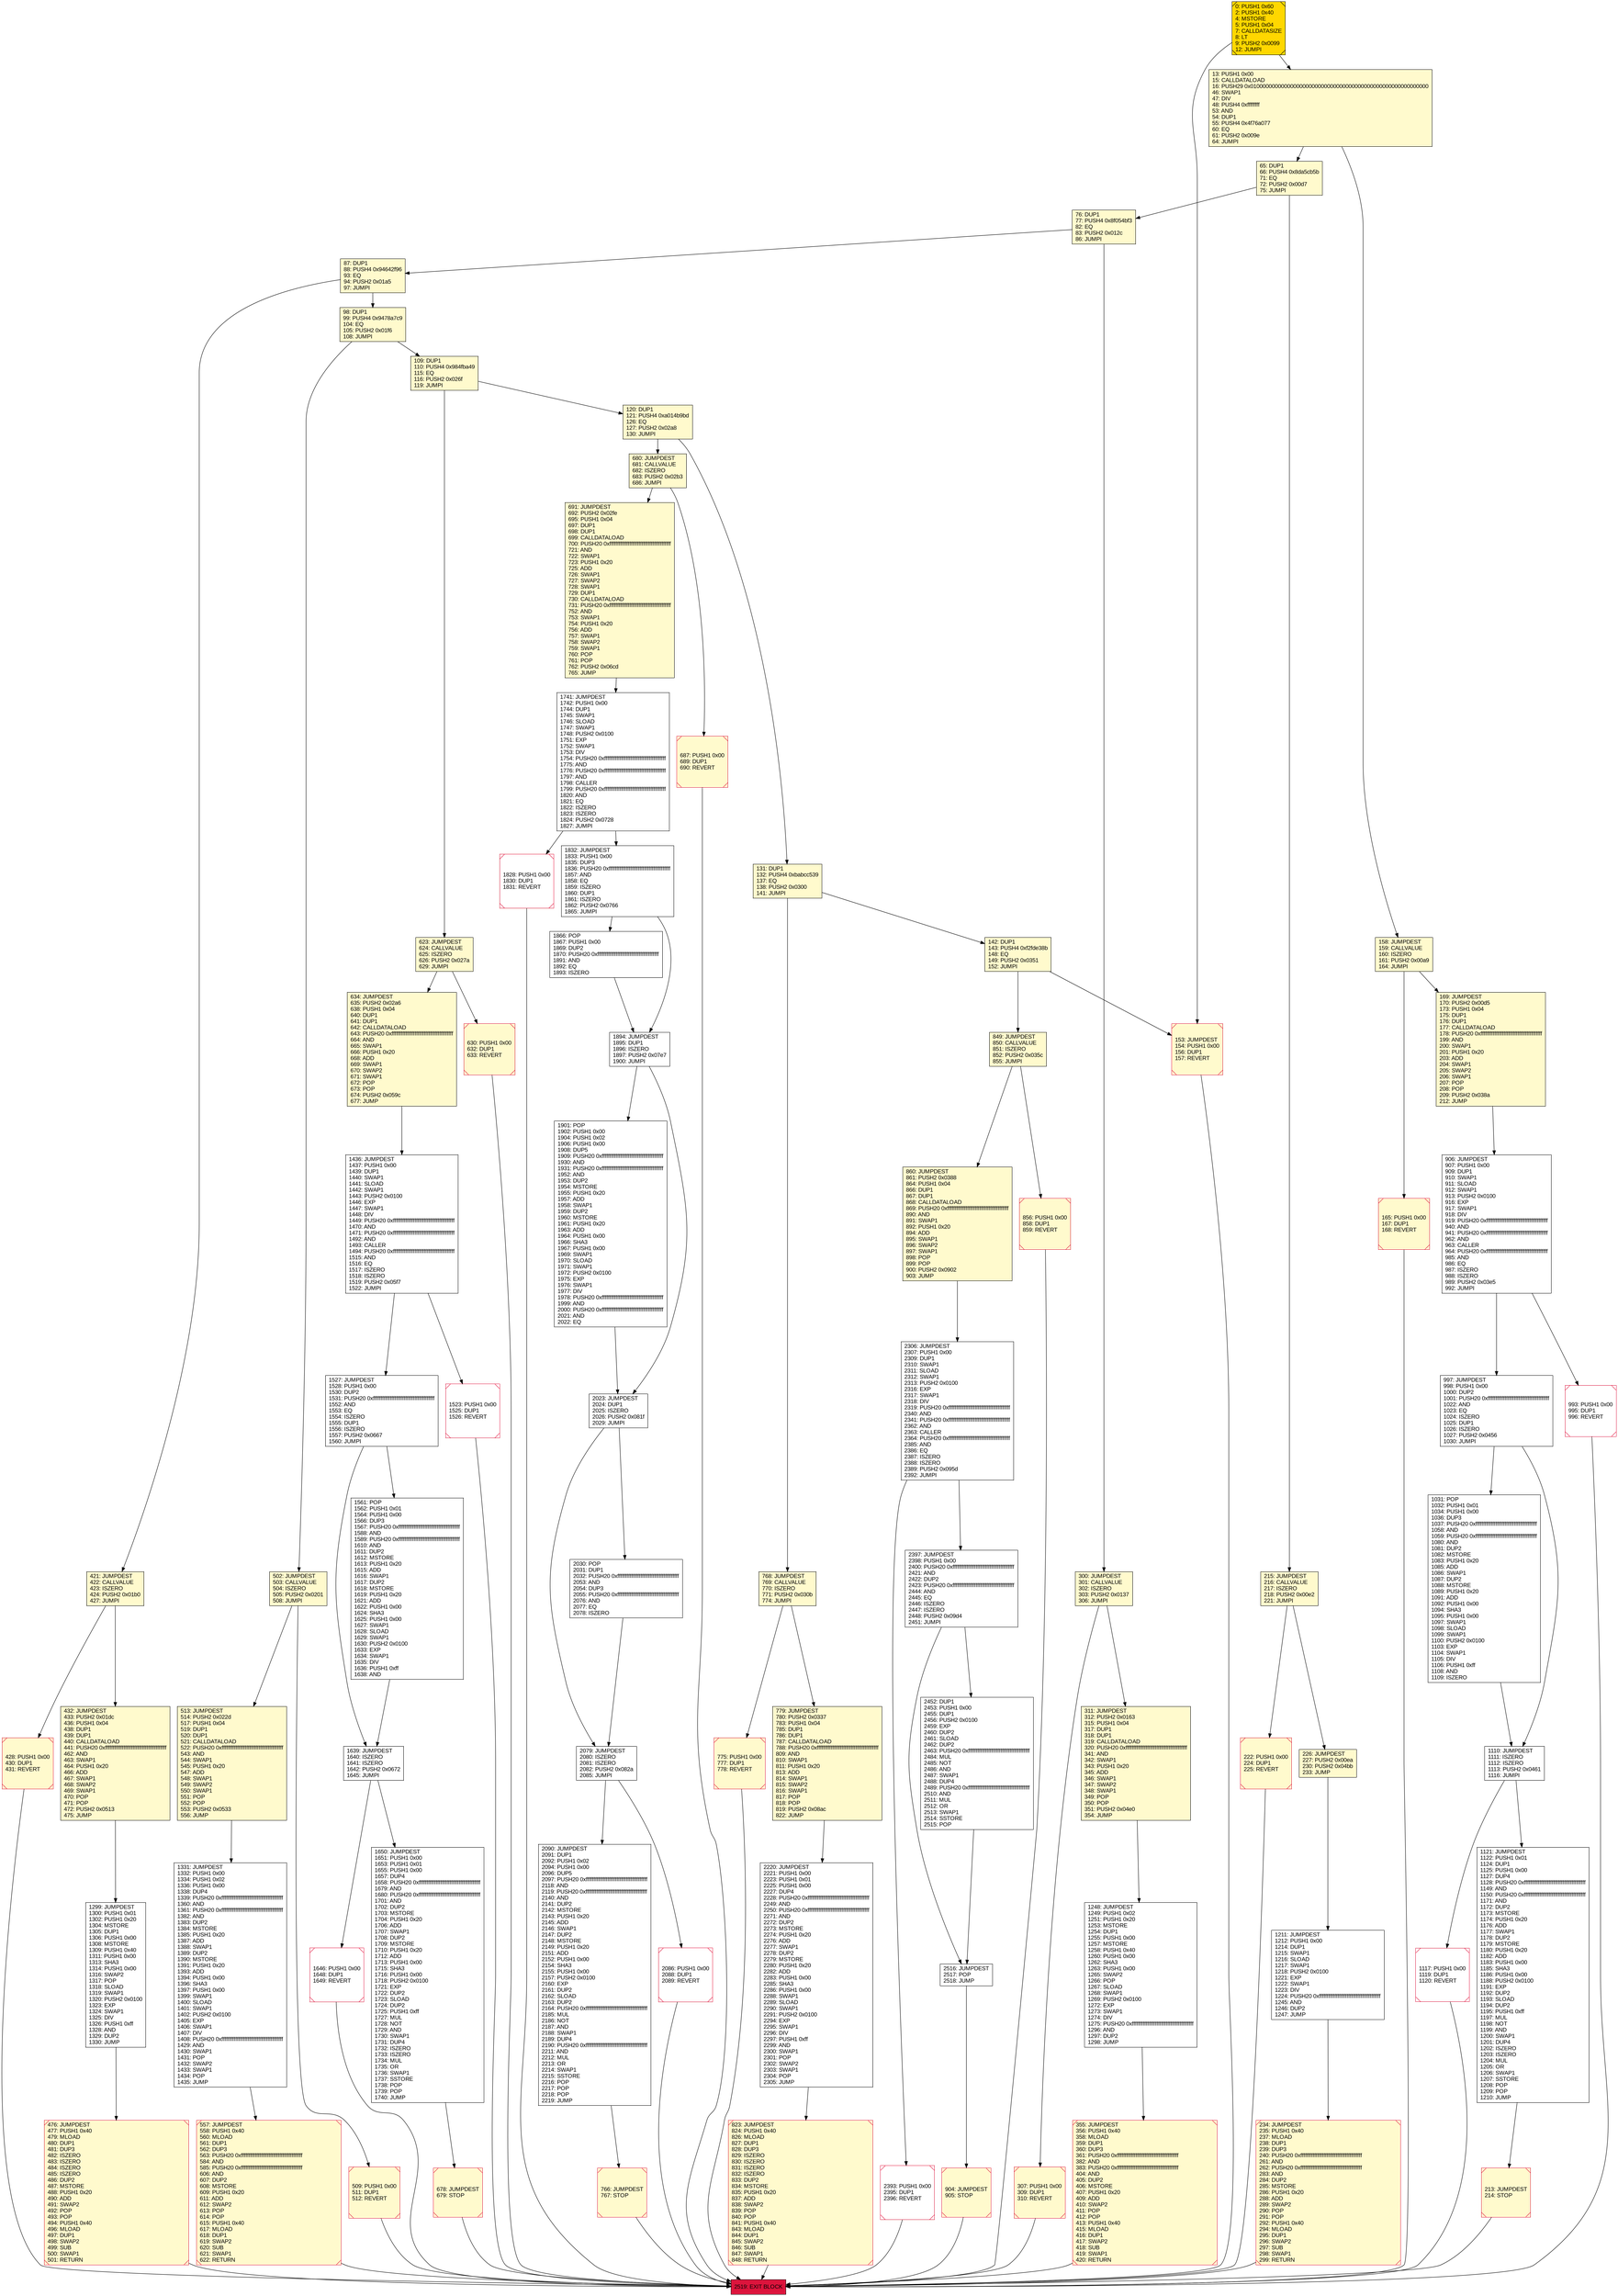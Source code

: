 digraph G {
bgcolor=transparent rankdir=UD;
node [shape=box style=filled color=black fillcolor=white fontname=arial fontcolor=black];
165 [label="165: PUSH1 0x00\l167: DUP1\l168: REVERT\l" fillcolor=lemonchiffon shape=Msquare color=crimson ];
1828 [label="1828: PUSH1 0x00\l1830: DUP1\l1831: REVERT\l" shape=Msquare color=crimson ];
120 [label="120: DUP1\l121: PUSH4 0xa014b9bd\l126: EQ\l127: PUSH2 0x02a8\l130: JUMPI\l" fillcolor=lemonchiffon ];
1639 [label="1639: JUMPDEST\l1640: ISZERO\l1641: ISZERO\l1642: PUSH2 0x0672\l1645: JUMPI\l" ];
2397 [label="2397: JUMPDEST\l2398: PUSH1 0x00\l2400: PUSH20 0xffffffffffffffffffffffffffffffffffffffff\l2421: AND\l2422: DUP2\l2423: PUSH20 0xffffffffffffffffffffffffffffffffffffffff\l2444: AND\l2445: EQ\l2446: ISZERO\l2447: ISZERO\l2448: PUSH2 0x09d4\l2451: JUMPI\l" ];
2086 [label="2086: PUSH1 0x00\l2088: DUP1\l2089: REVERT\l" shape=Msquare color=crimson ];
2452 [label="2452: DUP1\l2453: PUSH1 0x00\l2455: DUP1\l2456: PUSH2 0x0100\l2459: EXP\l2460: DUP2\l2461: SLOAD\l2462: DUP2\l2463: PUSH20 0xffffffffffffffffffffffffffffffffffffffff\l2484: MUL\l2485: NOT\l2486: AND\l2487: SWAP1\l2488: DUP4\l2489: PUSH20 0xffffffffffffffffffffffffffffffffffffffff\l2510: AND\l2511: MUL\l2512: OR\l2513: SWAP1\l2514: SSTORE\l2515: POP\l" ];
823 [label="823: JUMPDEST\l824: PUSH1 0x40\l826: MLOAD\l827: DUP1\l828: DUP3\l829: ISZERO\l830: ISZERO\l831: ISZERO\l832: ISZERO\l833: DUP2\l834: MSTORE\l835: PUSH1 0x20\l837: ADD\l838: SWAP2\l839: POP\l840: POP\l841: PUSH1 0x40\l843: MLOAD\l844: DUP1\l845: SWAP2\l846: SUB\l847: SWAP1\l848: RETURN\l" fillcolor=lemonchiffon shape=Msquare color=crimson ];
226 [label="226: JUMPDEST\l227: PUSH2 0x00ea\l230: PUSH2 0x04bb\l233: JUMP\l" fillcolor=lemonchiffon ];
1561 [label="1561: POP\l1562: PUSH1 0x01\l1564: PUSH1 0x00\l1566: DUP3\l1567: PUSH20 0xffffffffffffffffffffffffffffffffffffffff\l1588: AND\l1589: PUSH20 0xffffffffffffffffffffffffffffffffffffffff\l1610: AND\l1611: DUP2\l1612: MSTORE\l1613: PUSH1 0x20\l1615: ADD\l1616: SWAP1\l1617: DUP2\l1618: MSTORE\l1619: PUSH1 0x20\l1621: ADD\l1622: PUSH1 0x00\l1624: SHA3\l1625: PUSH1 0x00\l1627: SWAP1\l1628: SLOAD\l1629: SWAP1\l1630: PUSH2 0x0100\l1633: EXP\l1634: SWAP1\l1635: DIV\l1636: PUSH1 0xff\l1638: AND\l" ];
1211 [label="1211: JUMPDEST\l1212: PUSH1 0x00\l1214: DUP1\l1215: SWAP1\l1216: SLOAD\l1217: SWAP1\l1218: PUSH2 0x0100\l1221: EXP\l1222: SWAP1\l1223: DIV\l1224: PUSH20 0xffffffffffffffffffffffffffffffffffffffff\l1245: AND\l1246: DUP2\l1247: JUMP\l" ];
428 [label="428: PUSH1 0x00\l430: DUP1\l431: REVERT\l" fillcolor=lemonchiffon shape=Msquare color=crimson ];
687 [label="687: PUSH1 0x00\l689: DUP1\l690: REVERT\l" fillcolor=lemonchiffon shape=Msquare color=crimson ];
307 [label="307: PUSH1 0x00\l309: DUP1\l310: REVERT\l" fillcolor=lemonchiffon shape=Msquare color=crimson ];
153 [label="153: JUMPDEST\l154: PUSH1 0x00\l156: DUP1\l157: REVERT\l" fillcolor=lemonchiffon shape=Msquare color=crimson ];
904 [label="904: JUMPDEST\l905: STOP\l" fillcolor=lemonchiffon shape=Msquare color=crimson ];
109 [label="109: DUP1\l110: PUSH4 0x984fba49\l115: EQ\l116: PUSH2 0x026f\l119: JUMPI\l" fillcolor=lemonchiffon ];
1299 [label="1299: JUMPDEST\l1300: PUSH1 0x01\l1302: PUSH1 0x20\l1304: MSTORE\l1305: DUP1\l1306: PUSH1 0x00\l1308: MSTORE\l1309: PUSH1 0x40\l1311: PUSH1 0x00\l1313: SHA3\l1314: PUSH1 0x00\l1316: SWAP2\l1317: POP\l1318: SLOAD\l1319: SWAP1\l1320: PUSH2 0x0100\l1323: EXP\l1324: SWAP1\l1325: DIV\l1326: PUSH1 0xff\l1328: AND\l1329: DUP2\l1330: JUMP\l" ];
860 [label="860: JUMPDEST\l861: PUSH2 0x0388\l864: PUSH1 0x04\l866: DUP1\l867: DUP1\l868: CALLDATALOAD\l869: PUSH20 0xffffffffffffffffffffffffffffffffffffffff\l890: AND\l891: SWAP1\l892: PUSH1 0x20\l894: ADD\l895: SWAP1\l896: SWAP2\l897: SWAP1\l898: POP\l899: POP\l900: PUSH2 0x0902\l903: JUMP\l" fillcolor=lemonchiffon ];
1894 [label="1894: JUMPDEST\l1895: DUP1\l1896: ISZERO\l1897: PUSH2 0x07e7\l1900: JUMPI\l" ];
2090 [label="2090: JUMPDEST\l2091: DUP1\l2092: PUSH1 0x02\l2094: PUSH1 0x00\l2096: DUP5\l2097: PUSH20 0xffffffffffffffffffffffffffffffffffffffff\l2118: AND\l2119: PUSH20 0xffffffffffffffffffffffffffffffffffffffff\l2140: AND\l2141: DUP2\l2142: MSTORE\l2143: PUSH1 0x20\l2145: ADD\l2146: SWAP1\l2147: DUP2\l2148: MSTORE\l2149: PUSH1 0x20\l2151: ADD\l2152: PUSH1 0x00\l2154: SHA3\l2155: PUSH1 0x00\l2157: PUSH2 0x0100\l2160: EXP\l2161: DUP2\l2162: SLOAD\l2163: DUP2\l2164: PUSH20 0xffffffffffffffffffffffffffffffffffffffff\l2185: MUL\l2186: NOT\l2187: AND\l2188: SWAP1\l2189: DUP4\l2190: PUSH20 0xffffffffffffffffffffffffffffffffffffffff\l2211: AND\l2212: MUL\l2213: OR\l2214: SWAP1\l2215: SSTORE\l2216: POP\l2217: POP\l2218: POP\l2219: JUMP\l" ];
1331 [label="1331: JUMPDEST\l1332: PUSH1 0x00\l1334: PUSH1 0x02\l1336: PUSH1 0x00\l1338: DUP4\l1339: PUSH20 0xffffffffffffffffffffffffffffffffffffffff\l1360: AND\l1361: PUSH20 0xffffffffffffffffffffffffffffffffffffffff\l1382: AND\l1383: DUP2\l1384: MSTORE\l1385: PUSH1 0x20\l1387: ADD\l1388: SWAP1\l1389: DUP2\l1390: MSTORE\l1391: PUSH1 0x20\l1393: ADD\l1394: PUSH1 0x00\l1396: SHA3\l1397: PUSH1 0x00\l1399: SWAP1\l1400: SLOAD\l1401: SWAP1\l1402: PUSH2 0x0100\l1405: EXP\l1406: SWAP1\l1407: DIV\l1408: PUSH20 0xffffffffffffffffffffffffffffffffffffffff\l1429: AND\l1430: SWAP1\l1431: POP\l1432: SWAP2\l1433: SWAP1\l1434: POP\l1435: JUMP\l" ];
1527 [label="1527: JUMPDEST\l1528: PUSH1 0x00\l1530: DUP2\l1531: PUSH20 0xffffffffffffffffffffffffffffffffffffffff\l1552: AND\l1553: EQ\l1554: ISZERO\l1555: DUP1\l1556: ISZERO\l1557: PUSH2 0x0667\l1560: JUMPI\l" ];
680 [label="680: JUMPDEST\l681: CALLVALUE\l682: ISZERO\l683: PUSH2 0x02b3\l686: JUMPI\l" fillcolor=lemonchiffon ];
775 [label="775: PUSH1 0x00\l777: DUP1\l778: REVERT\l" fillcolor=lemonchiffon shape=Msquare color=crimson ];
623 [label="623: JUMPDEST\l624: CALLVALUE\l625: ISZERO\l626: PUSH2 0x027a\l629: JUMPI\l" fillcolor=lemonchiffon ];
1741 [label="1741: JUMPDEST\l1742: PUSH1 0x00\l1744: DUP1\l1745: SWAP1\l1746: SLOAD\l1747: SWAP1\l1748: PUSH2 0x0100\l1751: EXP\l1752: SWAP1\l1753: DIV\l1754: PUSH20 0xffffffffffffffffffffffffffffffffffffffff\l1775: AND\l1776: PUSH20 0xffffffffffffffffffffffffffffffffffffffff\l1797: AND\l1798: CALLER\l1799: PUSH20 0xffffffffffffffffffffffffffffffffffffffff\l1820: AND\l1821: EQ\l1822: ISZERO\l1823: ISZERO\l1824: PUSH2 0x0728\l1827: JUMPI\l" ];
355 [label="355: JUMPDEST\l356: PUSH1 0x40\l358: MLOAD\l359: DUP1\l360: DUP3\l361: PUSH20 0xffffffffffffffffffffffffffffffffffffffff\l382: AND\l383: PUSH20 0xffffffffffffffffffffffffffffffffffffffff\l404: AND\l405: DUP2\l406: MSTORE\l407: PUSH1 0x20\l409: ADD\l410: SWAP2\l411: POP\l412: POP\l413: PUSH1 0x40\l415: MLOAD\l416: DUP1\l417: SWAP2\l418: SUB\l419: SWAP1\l420: RETURN\l" fillcolor=lemonchiffon shape=Msquare color=crimson ];
76 [label="76: DUP1\l77: PUSH4 0x8f054bf3\l82: EQ\l83: PUSH2 0x012c\l86: JUMPI\l" fillcolor=lemonchiffon ];
678 [label="678: JUMPDEST\l679: STOP\l" fillcolor=lemonchiffon shape=Msquare color=crimson ];
98 [label="98: DUP1\l99: PUSH4 0x9478a7c9\l104: EQ\l105: PUSH2 0x01f6\l108: JUMPI\l" fillcolor=lemonchiffon ];
234 [label="234: JUMPDEST\l235: PUSH1 0x40\l237: MLOAD\l238: DUP1\l239: DUP3\l240: PUSH20 0xffffffffffffffffffffffffffffffffffffffff\l261: AND\l262: PUSH20 0xffffffffffffffffffffffffffffffffffffffff\l283: AND\l284: DUP2\l285: MSTORE\l286: PUSH1 0x20\l288: ADD\l289: SWAP2\l290: POP\l291: POP\l292: PUSH1 0x40\l294: MLOAD\l295: DUP1\l296: SWAP2\l297: SUB\l298: SWAP1\l299: RETURN\l" fillcolor=lemonchiffon shape=Msquare color=crimson ];
2079 [label="2079: JUMPDEST\l2080: ISZERO\l2081: ISZERO\l2082: PUSH2 0x082a\l2085: JUMPI\l" ];
691 [label="691: JUMPDEST\l692: PUSH2 0x02fe\l695: PUSH1 0x04\l697: DUP1\l698: DUP1\l699: CALLDATALOAD\l700: PUSH20 0xffffffffffffffffffffffffffffffffffffffff\l721: AND\l722: SWAP1\l723: PUSH1 0x20\l725: ADD\l726: SWAP1\l727: SWAP2\l728: SWAP1\l729: DUP1\l730: CALLDATALOAD\l731: PUSH20 0xffffffffffffffffffffffffffffffffffffffff\l752: AND\l753: SWAP1\l754: PUSH1 0x20\l756: ADD\l757: SWAP1\l758: SWAP2\l759: SWAP1\l760: POP\l761: POP\l762: PUSH2 0x06cd\l765: JUMP\l" fillcolor=lemonchiffon ];
997 [label="997: JUMPDEST\l998: PUSH1 0x00\l1000: DUP2\l1001: PUSH20 0xffffffffffffffffffffffffffffffffffffffff\l1022: AND\l1023: EQ\l1024: ISZERO\l1025: DUP1\l1026: ISZERO\l1027: PUSH2 0x0456\l1030: JUMPI\l" ];
311 [label="311: JUMPDEST\l312: PUSH2 0x0163\l315: PUSH1 0x04\l317: DUP1\l318: DUP1\l319: CALLDATALOAD\l320: PUSH20 0xffffffffffffffffffffffffffffffffffffffff\l341: AND\l342: SWAP1\l343: PUSH1 0x20\l345: ADD\l346: SWAP1\l347: SWAP2\l348: SWAP1\l349: POP\l350: POP\l351: PUSH2 0x04e0\l354: JUMP\l" fillcolor=lemonchiffon ];
1832 [label="1832: JUMPDEST\l1833: PUSH1 0x00\l1835: DUP3\l1836: PUSH20 0xffffffffffffffffffffffffffffffffffffffff\l1857: AND\l1858: EQ\l1859: ISZERO\l1860: DUP1\l1861: ISZERO\l1862: PUSH2 0x0766\l1865: JUMPI\l" ];
993 [label="993: PUSH1 0x00\l995: DUP1\l996: REVERT\l" shape=Msquare color=crimson ];
213 [label="213: JUMPDEST\l214: STOP\l" fillcolor=lemonchiffon shape=Msquare color=crimson ];
1901 [label="1901: POP\l1902: PUSH1 0x00\l1904: PUSH1 0x02\l1906: PUSH1 0x00\l1908: DUP5\l1909: PUSH20 0xffffffffffffffffffffffffffffffffffffffff\l1930: AND\l1931: PUSH20 0xffffffffffffffffffffffffffffffffffffffff\l1952: AND\l1953: DUP2\l1954: MSTORE\l1955: PUSH1 0x20\l1957: ADD\l1958: SWAP1\l1959: DUP2\l1960: MSTORE\l1961: PUSH1 0x20\l1963: ADD\l1964: PUSH1 0x00\l1966: SHA3\l1967: PUSH1 0x00\l1969: SWAP1\l1970: SLOAD\l1971: SWAP1\l1972: PUSH2 0x0100\l1975: EXP\l1976: SWAP1\l1977: DIV\l1978: PUSH20 0xffffffffffffffffffffffffffffffffffffffff\l1999: AND\l2000: PUSH20 0xffffffffffffffffffffffffffffffffffffffff\l2021: AND\l2022: EQ\l" ];
142 [label="142: DUP1\l143: PUSH4 0xf2fde38b\l148: EQ\l149: PUSH2 0x0351\l152: JUMPI\l" fillcolor=lemonchiffon ];
169 [label="169: JUMPDEST\l170: PUSH2 0x00d5\l173: PUSH1 0x04\l175: DUP1\l176: DUP1\l177: CALLDATALOAD\l178: PUSH20 0xffffffffffffffffffffffffffffffffffffffff\l199: AND\l200: SWAP1\l201: PUSH1 0x20\l203: ADD\l204: SWAP1\l205: SWAP2\l206: SWAP1\l207: POP\l208: POP\l209: PUSH2 0x038a\l212: JUMP\l" fillcolor=lemonchiffon ];
1248 [label="1248: JUMPDEST\l1249: PUSH1 0x02\l1251: PUSH1 0x20\l1253: MSTORE\l1254: DUP1\l1255: PUSH1 0x00\l1257: MSTORE\l1258: PUSH1 0x40\l1260: PUSH1 0x00\l1262: SHA3\l1263: PUSH1 0x00\l1265: SWAP2\l1266: POP\l1267: SLOAD\l1268: SWAP1\l1269: PUSH2 0x0100\l1272: EXP\l1273: SWAP1\l1274: DIV\l1275: PUSH20 0xffffffffffffffffffffffffffffffffffffffff\l1296: AND\l1297: DUP2\l1298: JUMP\l" ];
1646 [label="1646: PUSH1 0x00\l1648: DUP1\l1649: REVERT\l" shape=Msquare color=crimson ];
300 [label="300: JUMPDEST\l301: CALLVALUE\l302: ISZERO\l303: PUSH2 0x0137\l306: JUMPI\l" fillcolor=lemonchiffon ];
1523 [label="1523: PUSH1 0x00\l1525: DUP1\l1526: REVERT\l" shape=Msquare color=crimson ];
1650 [label="1650: JUMPDEST\l1651: PUSH1 0x00\l1653: PUSH1 0x01\l1655: PUSH1 0x00\l1657: DUP4\l1658: PUSH20 0xffffffffffffffffffffffffffffffffffffffff\l1679: AND\l1680: PUSH20 0xffffffffffffffffffffffffffffffffffffffff\l1701: AND\l1702: DUP2\l1703: MSTORE\l1704: PUSH1 0x20\l1706: ADD\l1707: SWAP1\l1708: DUP2\l1709: MSTORE\l1710: PUSH1 0x20\l1712: ADD\l1713: PUSH1 0x00\l1715: SHA3\l1716: PUSH1 0x00\l1718: PUSH2 0x0100\l1721: EXP\l1722: DUP2\l1723: SLOAD\l1724: DUP2\l1725: PUSH1 0xff\l1727: MUL\l1728: NOT\l1729: AND\l1730: SWAP1\l1731: DUP4\l1732: ISZERO\l1733: ISZERO\l1734: MUL\l1735: OR\l1736: SWAP1\l1737: SSTORE\l1738: POP\l1739: POP\l1740: JUMP\l" ];
513 [label="513: JUMPDEST\l514: PUSH2 0x022d\l517: PUSH1 0x04\l519: DUP1\l520: DUP1\l521: CALLDATALOAD\l522: PUSH20 0xffffffffffffffffffffffffffffffffffffffff\l543: AND\l544: SWAP1\l545: PUSH1 0x20\l547: ADD\l548: SWAP1\l549: SWAP2\l550: SWAP1\l551: POP\l552: POP\l553: PUSH2 0x0533\l556: JUMP\l" fillcolor=lemonchiffon ];
158 [label="158: JUMPDEST\l159: CALLVALUE\l160: ISZERO\l161: PUSH2 0x00a9\l164: JUMPI\l" fillcolor=lemonchiffon ];
2030 [label="2030: POP\l2031: DUP1\l2032: PUSH20 0xffffffffffffffffffffffffffffffffffffffff\l2053: AND\l2054: DUP3\l2055: PUSH20 0xffffffffffffffffffffffffffffffffffffffff\l2076: AND\l2077: EQ\l2078: ISZERO\l" ];
849 [label="849: JUMPDEST\l850: CALLVALUE\l851: ISZERO\l852: PUSH2 0x035c\l855: JUMPI\l" fillcolor=lemonchiffon ];
2519 [label="2519: EXIT BLOCK\l" fillcolor=crimson ];
630 [label="630: PUSH1 0x00\l632: DUP1\l633: REVERT\l" fillcolor=lemonchiffon shape=Msquare color=crimson ];
2306 [label="2306: JUMPDEST\l2307: PUSH1 0x00\l2309: DUP1\l2310: SWAP1\l2311: SLOAD\l2312: SWAP1\l2313: PUSH2 0x0100\l2316: EXP\l2317: SWAP1\l2318: DIV\l2319: PUSH20 0xffffffffffffffffffffffffffffffffffffffff\l2340: AND\l2341: PUSH20 0xffffffffffffffffffffffffffffffffffffffff\l2362: AND\l2363: CALLER\l2364: PUSH20 0xffffffffffffffffffffffffffffffffffffffff\l2385: AND\l2386: EQ\l2387: ISZERO\l2388: ISZERO\l2389: PUSH2 0x095d\l2392: JUMPI\l" ];
509 [label="509: PUSH1 0x00\l511: DUP1\l512: REVERT\l" fillcolor=lemonchiffon shape=Msquare color=crimson ];
131 [label="131: DUP1\l132: PUSH4 0xbabcc539\l137: EQ\l138: PUSH2 0x0300\l141: JUMPI\l" fillcolor=lemonchiffon ];
768 [label="768: JUMPDEST\l769: CALLVALUE\l770: ISZERO\l771: PUSH2 0x030b\l774: JUMPI\l" fillcolor=lemonchiffon ];
476 [label="476: JUMPDEST\l477: PUSH1 0x40\l479: MLOAD\l480: DUP1\l481: DUP3\l482: ISZERO\l483: ISZERO\l484: ISZERO\l485: ISZERO\l486: DUP2\l487: MSTORE\l488: PUSH1 0x20\l490: ADD\l491: SWAP2\l492: POP\l493: POP\l494: PUSH1 0x40\l496: MLOAD\l497: DUP1\l498: SWAP2\l499: SUB\l500: SWAP1\l501: RETURN\l" fillcolor=lemonchiffon shape=Msquare color=crimson ];
1436 [label="1436: JUMPDEST\l1437: PUSH1 0x00\l1439: DUP1\l1440: SWAP1\l1441: SLOAD\l1442: SWAP1\l1443: PUSH2 0x0100\l1446: EXP\l1447: SWAP1\l1448: DIV\l1449: PUSH20 0xffffffffffffffffffffffffffffffffffffffff\l1470: AND\l1471: PUSH20 0xffffffffffffffffffffffffffffffffffffffff\l1492: AND\l1493: CALLER\l1494: PUSH20 0xffffffffffffffffffffffffffffffffffffffff\l1515: AND\l1516: EQ\l1517: ISZERO\l1518: ISZERO\l1519: PUSH2 0x05f7\l1522: JUMPI\l" ];
13 [label="13: PUSH1 0x00\l15: CALLDATALOAD\l16: PUSH29 0x0100000000000000000000000000000000000000000000000000000000\l46: SWAP1\l47: DIV\l48: PUSH4 0xffffffff\l53: AND\l54: DUP1\l55: PUSH4 0x4f76a077\l60: EQ\l61: PUSH2 0x009e\l64: JUMPI\l" fillcolor=lemonchiffon ];
1866 [label="1866: POP\l1867: PUSH1 0x00\l1869: DUP2\l1870: PUSH20 0xffffffffffffffffffffffffffffffffffffffff\l1891: AND\l1892: EQ\l1893: ISZERO\l" ];
421 [label="421: JUMPDEST\l422: CALLVALUE\l423: ISZERO\l424: PUSH2 0x01b0\l427: JUMPI\l" fillcolor=lemonchiffon ];
2220 [label="2220: JUMPDEST\l2221: PUSH1 0x00\l2223: PUSH1 0x01\l2225: PUSH1 0x00\l2227: DUP4\l2228: PUSH20 0xffffffffffffffffffffffffffffffffffffffff\l2249: AND\l2250: PUSH20 0xffffffffffffffffffffffffffffffffffffffff\l2271: AND\l2272: DUP2\l2273: MSTORE\l2274: PUSH1 0x20\l2276: ADD\l2277: SWAP1\l2278: DUP2\l2279: MSTORE\l2280: PUSH1 0x20\l2282: ADD\l2283: PUSH1 0x00\l2285: SHA3\l2286: PUSH1 0x00\l2288: SWAP1\l2289: SLOAD\l2290: SWAP1\l2291: PUSH2 0x0100\l2294: EXP\l2295: SWAP1\l2296: DIV\l2297: PUSH1 0xff\l2299: AND\l2300: SWAP1\l2301: POP\l2302: SWAP2\l2303: SWAP1\l2304: POP\l2305: JUMP\l" ];
432 [label="432: JUMPDEST\l433: PUSH2 0x01dc\l436: PUSH1 0x04\l438: DUP1\l439: DUP1\l440: CALLDATALOAD\l441: PUSH20 0xffffffffffffffffffffffffffffffffffffffff\l462: AND\l463: SWAP1\l464: PUSH1 0x20\l466: ADD\l467: SWAP1\l468: SWAP2\l469: SWAP1\l470: POP\l471: POP\l472: PUSH2 0x0513\l475: JUMP\l" fillcolor=lemonchiffon ];
65 [label="65: DUP1\l66: PUSH4 0x8da5cb5b\l71: EQ\l72: PUSH2 0x00d7\l75: JUMPI\l" fillcolor=lemonchiffon ];
766 [label="766: JUMPDEST\l767: STOP\l" fillcolor=lemonchiffon shape=Msquare color=crimson ];
634 [label="634: JUMPDEST\l635: PUSH2 0x02a6\l638: PUSH1 0x04\l640: DUP1\l641: DUP1\l642: CALLDATALOAD\l643: PUSH20 0xffffffffffffffffffffffffffffffffffffffff\l664: AND\l665: SWAP1\l666: PUSH1 0x20\l668: ADD\l669: SWAP1\l670: SWAP2\l671: SWAP1\l672: POP\l673: POP\l674: PUSH2 0x059c\l677: JUMP\l" fillcolor=lemonchiffon ];
1121 [label="1121: JUMPDEST\l1122: PUSH1 0x01\l1124: DUP1\l1125: PUSH1 0x00\l1127: DUP4\l1128: PUSH20 0xffffffffffffffffffffffffffffffffffffffff\l1149: AND\l1150: PUSH20 0xffffffffffffffffffffffffffffffffffffffff\l1171: AND\l1172: DUP2\l1173: MSTORE\l1174: PUSH1 0x20\l1176: ADD\l1177: SWAP1\l1178: DUP2\l1179: MSTORE\l1180: PUSH1 0x20\l1182: ADD\l1183: PUSH1 0x00\l1185: SHA3\l1186: PUSH1 0x00\l1188: PUSH2 0x0100\l1191: EXP\l1192: DUP2\l1193: SLOAD\l1194: DUP2\l1195: PUSH1 0xff\l1197: MUL\l1198: NOT\l1199: AND\l1200: SWAP1\l1201: DUP4\l1202: ISZERO\l1203: ISZERO\l1204: MUL\l1205: OR\l1206: SWAP1\l1207: SSTORE\l1208: POP\l1209: POP\l1210: JUMP\l" ];
502 [label="502: JUMPDEST\l503: CALLVALUE\l504: ISZERO\l505: PUSH2 0x0201\l508: JUMPI\l" fillcolor=lemonchiffon ];
1110 [label="1110: JUMPDEST\l1111: ISZERO\l1112: ISZERO\l1113: PUSH2 0x0461\l1116: JUMPI\l" ];
0 [label="0: PUSH1 0x60\l2: PUSH1 0x40\l4: MSTORE\l5: PUSH1 0x04\l7: CALLDATASIZE\l8: LT\l9: PUSH2 0x0099\l12: JUMPI\l" fillcolor=lemonchiffon shape=Msquare fillcolor=gold ];
2516 [label="2516: JUMPDEST\l2517: POP\l2518: JUMP\l" ];
906 [label="906: JUMPDEST\l907: PUSH1 0x00\l909: DUP1\l910: SWAP1\l911: SLOAD\l912: SWAP1\l913: PUSH2 0x0100\l916: EXP\l917: SWAP1\l918: DIV\l919: PUSH20 0xffffffffffffffffffffffffffffffffffffffff\l940: AND\l941: PUSH20 0xffffffffffffffffffffffffffffffffffffffff\l962: AND\l963: CALLER\l964: PUSH20 0xffffffffffffffffffffffffffffffffffffffff\l985: AND\l986: EQ\l987: ISZERO\l988: ISZERO\l989: PUSH2 0x03e5\l992: JUMPI\l" ];
1031 [label="1031: POP\l1032: PUSH1 0x01\l1034: PUSH1 0x00\l1036: DUP3\l1037: PUSH20 0xffffffffffffffffffffffffffffffffffffffff\l1058: AND\l1059: PUSH20 0xffffffffffffffffffffffffffffffffffffffff\l1080: AND\l1081: DUP2\l1082: MSTORE\l1083: PUSH1 0x20\l1085: ADD\l1086: SWAP1\l1087: DUP2\l1088: MSTORE\l1089: PUSH1 0x20\l1091: ADD\l1092: PUSH1 0x00\l1094: SHA3\l1095: PUSH1 0x00\l1097: SWAP1\l1098: SLOAD\l1099: SWAP1\l1100: PUSH2 0x0100\l1103: EXP\l1104: SWAP1\l1105: DIV\l1106: PUSH1 0xff\l1108: AND\l1109: ISZERO\l" ];
2023 [label="2023: JUMPDEST\l2024: DUP1\l2025: ISZERO\l2026: PUSH2 0x081f\l2029: JUMPI\l" ];
87 [label="87: DUP1\l88: PUSH4 0x94642f96\l93: EQ\l94: PUSH2 0x01a5\l97: JUMPI\l" fillcolor=lemonchiffon ];
2393 [label="2393: PUSH1 0x00\l2395: DUP1\l2396: REVERT\l" shape=Msquare color=crimson ];
856 [label="856: PUSH1 0x00\l858: DUP1\l859: REVERT\l" fillcolor=lemonchiffon shape=Msquare color=crimson ];
215 [label="215: JUMPDEST\l216: CALLVALUE\l217: ISZERO\l218: PUSH2 0x00e2\l221: JUMPI\l" fillcolor=lemonchiffon ];
1117 [label="1117: PUSH1 0x00\l1119: DUP1\l1120: REVERT\l" shape=Msquare color=crimson ];
557 [label="557: JUMPDEST\l558: PUSH1 0x40\l560: MLOAD\l561: DUP1\l562: DUP3\l563: PUSH20 0xffffffffffffffffffffffffffffffffffffffff\l584: AND\l585: PUSH20 0xffffffffffffffffffffffffffffffffffffffff\l606: AND\l607: DUP2\l608: MSTORE\l609: PUSH1 0x20\l611: ADD\l612: SWAP2\l613: POP\l614: POP\l615: PUSH1 0x40\l617: MLOAD\l618: DUP1\l619: SWAP2\l620: SUB\l621: SWAP1\l622: RETURN\l" fillcolor=lemonchiffon shape=Msquare color=crimson ];
779 [label="779: JUMPDEST\l780: PUSH2 0x0337\l783: PUSH1 0x04\l785: DUP1\l786: DUP1\l787: CALLDATALOAD\l788: PUSH20 0xffffffffffffffffffffffffffffffffffffffff\l809: AND\l810: SWAP1\l811: PUSH1 0x20\l813: ADD\l814: SWAP1\l815: SWAP2\l816: SWAP1\l817: POP\l818: POP\l819: PUSH2 0x08ac\l822: JUMP\l" fillcolor=lemonchiffon ];
222 [label="222: PUSH1 0x00\l224: DUP1\l225: REVERT\l" fillcolor=lemonchiffon shape=Msquare color=crimson ];
630 -> 2519;
421 -> 432;
215 -> 222;
1031 -> 1110;
1110 -> 1117;
0 -> 13;
142 -> 849;
87 -> 421;
1646 -> 2519;
2079 -> 2090;
109 -> 120;
158 -> 169;
768 -> 779;
1832 -> 1894;
2306 -> 2393;
502 -> 513;
1527 -> 1561;
1741 -> 1828;
1117 -> 2519;
1121 -> 213;
856 -> 2519;
2393 -> 2519;
109 -> 623;
1436 -> 1523;
13 -> 158;
906 -> 993;
1211 -> 234;
476 -> 2519;
1901 -> 2023;
169 -> 906;
300 -> 307;
307 -> 2519;
1436 -> 1527;
98 -> 502;
997 -> 1031;
1639 -> 1646;
849 -> 860;
153 -> 2519;
2090 -> 766;
997 -> 1110;
2086 -> 2519;
158 -> 165;
1639 -> 1650;
1828 -> 2519;
65 -> 76;
2306 -> 2397;
76 -> 300;
421 -> 428;
2030 -> 2079;
234 -> 2519;
300 -> 311;
311 -> 1248;
513 -> 1331;
775 -> 2519;
2397 -> 2516;
215 -> 226;
432 -> 1299;
131 -> 768;
226 -> 1211;
1523 -> 2519;
1561 -> 1639;
13 -> 65;
509 -> 2519;
634 -> 1436;
2397 -> 2452;
1741 -> 1832;
691 -> 1741;
65 -> 215;
213 -> 2519;
993 -> 2519;
680 -> 691;
779 -> 2220;
1110 -> 1121;
120 -> 680;
2023 -> 2030;
1527 -> 1639;
98 -> 109;
131 -> 142;
222 -> 2519;
680 -> 687;
557 -> 2519;
502 -> 509;
849 -> 856;
2079 -> 2086;
766 -> 2519;
860 -> 2306;
1866 -> 1894;
623 -> 634;
768 -> 775;
76 -> 87;
906 -> 997;
904 -> 2519;
87 -> 98;
2023 -> 2079;
165 -> 2519;
1894 -> 2023;
687 -> 2519;
142 -> 153;
428 -> 2519;
1331 -> 557;
1832 -> 1866;
823 -> 2519;
1894 -> 1901;
678 -> 2519;
120 -> 131;
1650 -> 678;
355 -> 2519;
0 -> 153;
2220 -> 823;
2516 -> 904;
623 -> 630;
2452 -> 2516;
1299 -> 476;
1248 -> 355;
}